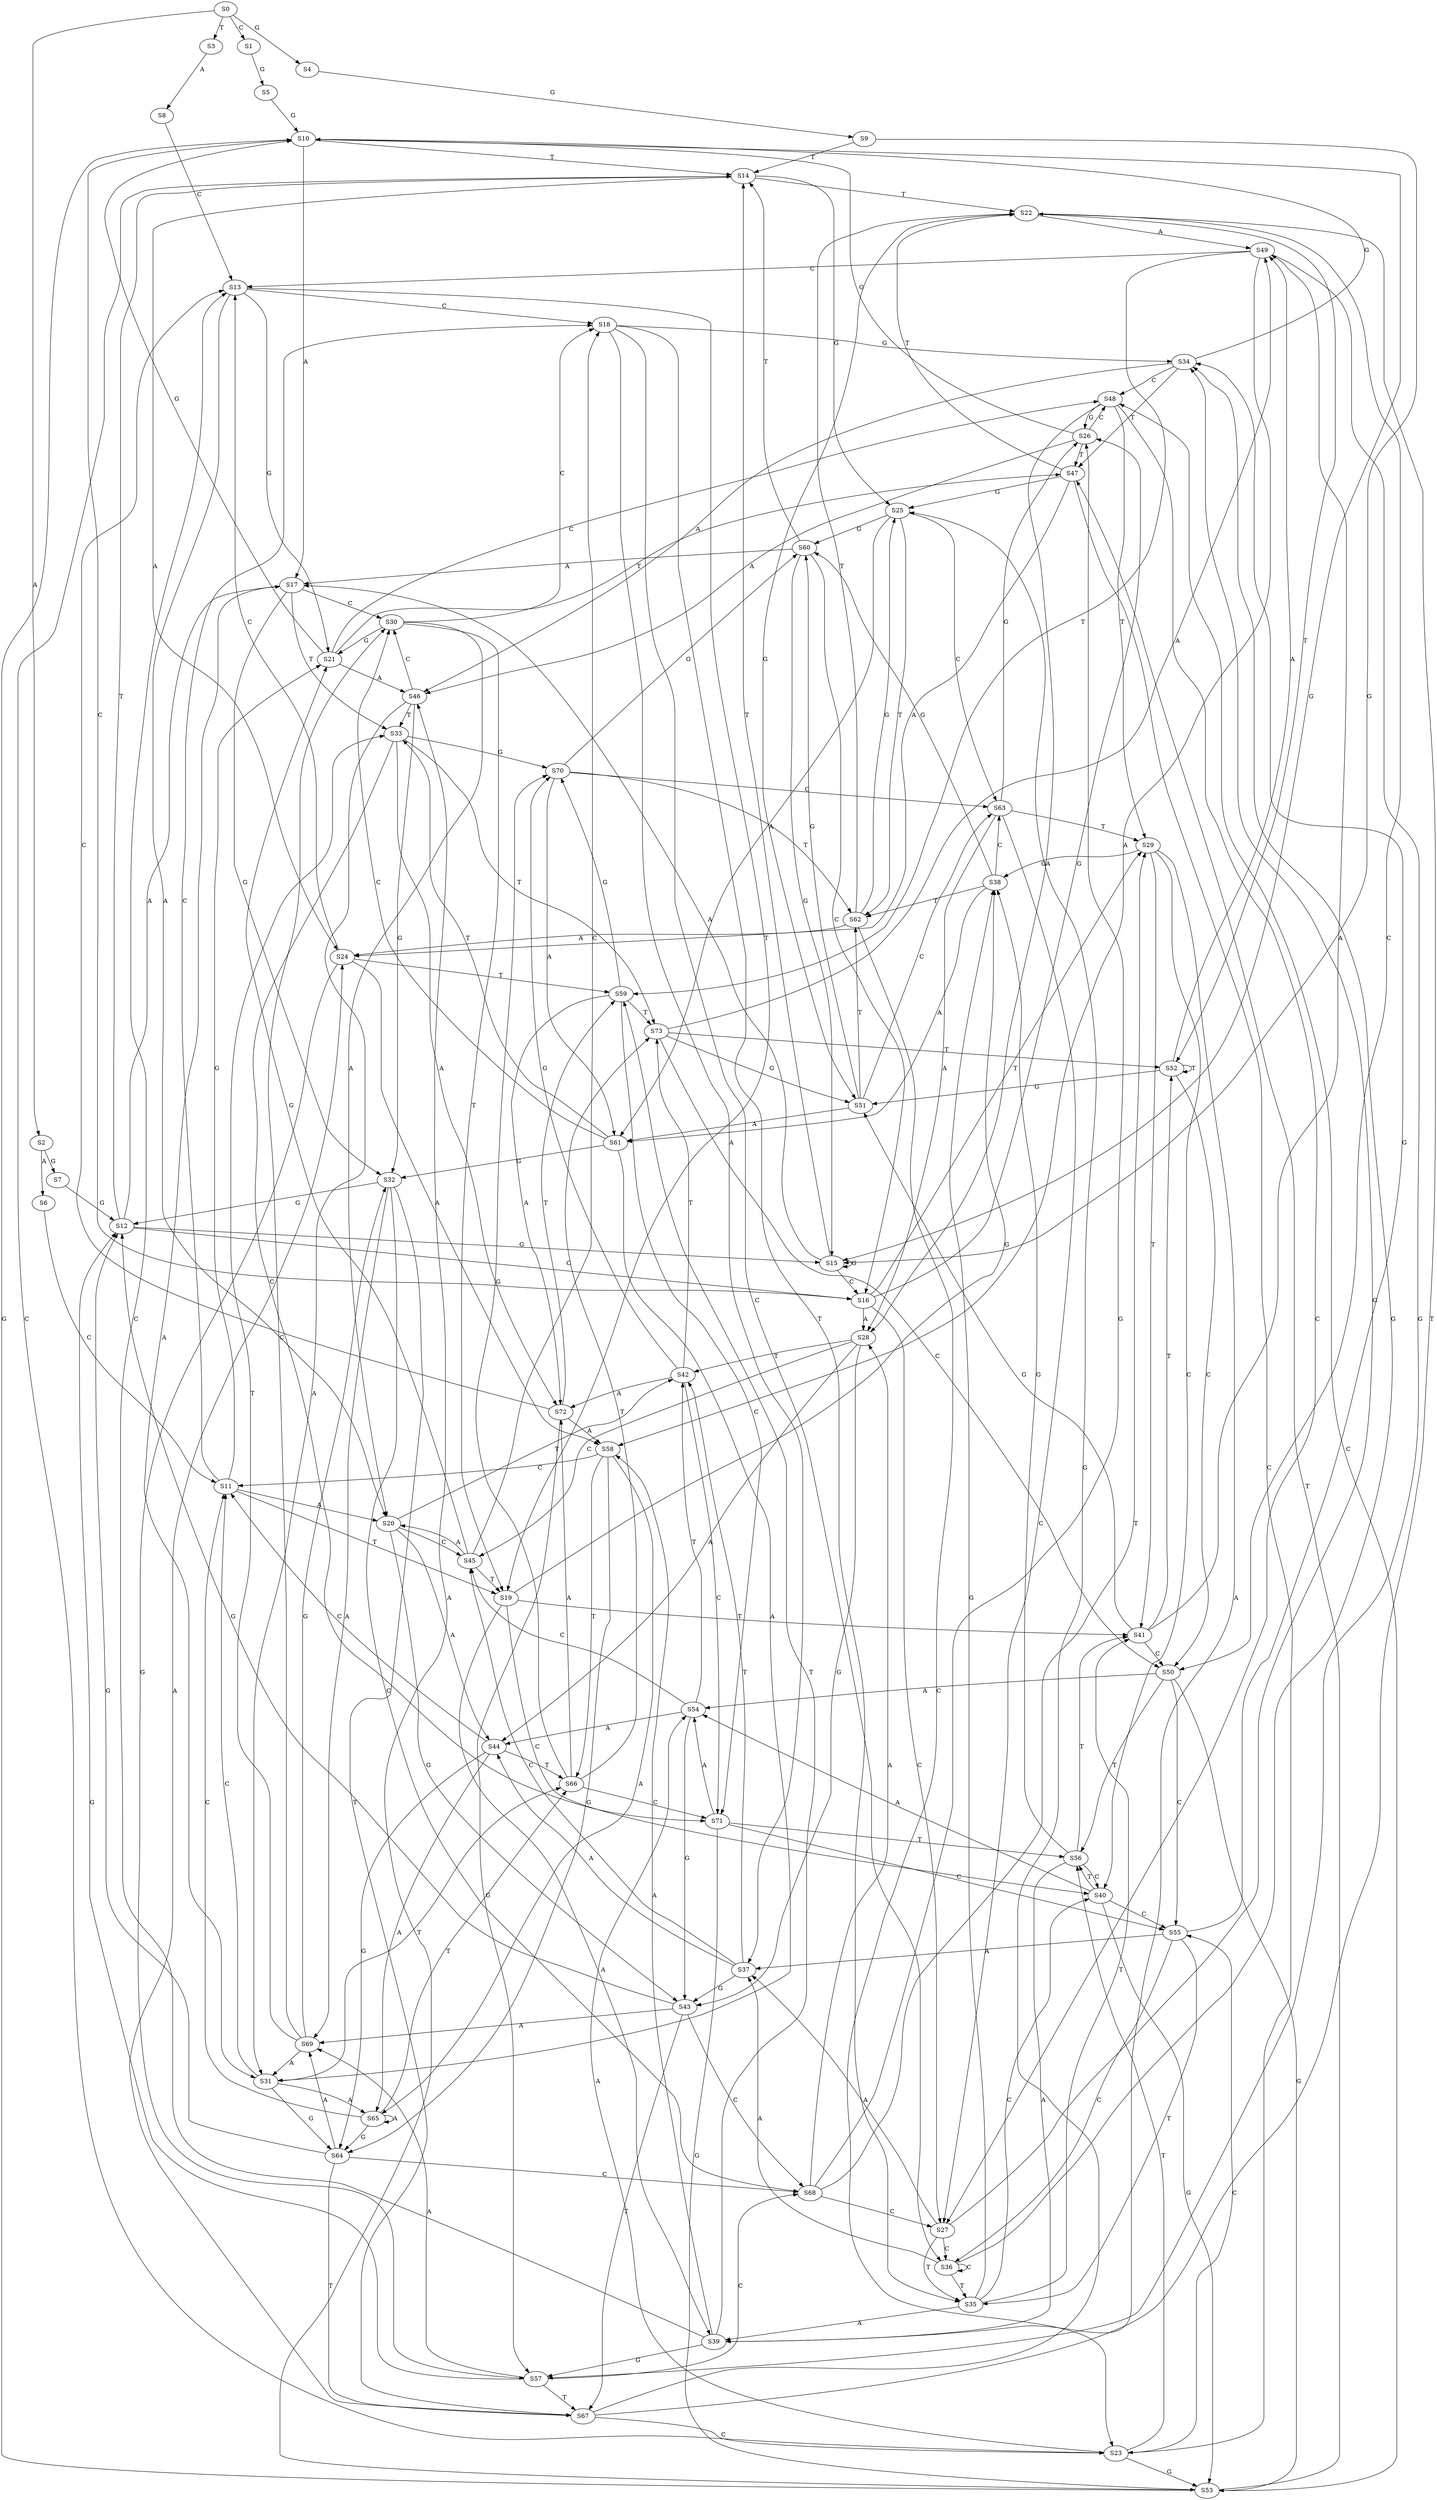 strict digraph  {
	S0 -> S1 [ label = C ];
	S0 -> S2 [ label = A ];
	S0 -> S3 [ label = T ];
	S0 -> S4 [ label = G ];
	S1 -> S5 [ label = G ];
	S2 -> S6 [ label = A ];
	S2 -> S7 [ label = G ];
	S3 -> S8 [ label = A ];
	S4 -> S9 [ label = G ];
	S5 -> S10 [ label = G ];
	S6 -> S11 [ label = C ];
	S7 -> S12 [ label = G ];
	S8 -> S13 [ label = C ];
	S9 -> S14 [ label = T ];
	S9 -> S15 [ label = G ];
	S10 -> S14 [ label = T ];
	S10 -> S16 [ label = C ];
	S10 -> S15 [ label = G ];
	S10 -> S17 [ label = A ];
	S11 -> S18 [ label = C ];
	S11 -> S19 [ label = T ];
	S11 -> S20 [ label = A ];
	S11 -> S21 [ label = G ];
	S12 -> S14 [ label = T ];
	S12 -> S15 [ label = G ];
	S12 -> S17 [ label = A ];
	S12 -> S16 [ label = C ];
	S13 -> S21 [ label = G ];
	S13 -> S18 [ label = C ];
	S13 -> S20 [ label = A ];
	S13 -> S19 [ label = T ];
	S14 -> S22 [ label = T ];
	S14 -> S23 [ label = C ];
	S14 -> S24 [ label = A ];
	S14 -> S25 [ label = G ];
	S15 -> S17 [ label = A ];
	S15 -> S14 [ label = T ];
	S15 -> S15 [ label = G ];
	S15 -> S16 [ label = C ];
	S16 -> S26 [ label = G ];
	S16 -> S27 [ label = C ];
	S16 -> S28 [ label = A ];
	S16 -> S29 [ label = T ];
	S17 -> S30 [ label = C ];
	S17 -> S31 [ label = A ];
	S17 -> S32 [ label = G ];
	S17 -> S33 [ label = T ];
	S18 -> S34 [ label = G ];
	S18 -> S35 [ label = T ];
	S18 -> S36 [ label = C ];
	S18 -> S37 [ label = A ];
	S19 -> S38 [ label = G ];
	S19 -> S39 [ label = A ];
	S19 -> S40 [ label = C ];
	S19 -> S41 [ label = T ];
	S20 -> S42 [ label = T ];
	S20 -> S43 [ label = G ];
	S20 -> S44 [ label = A ];
	S20 -> S45 [ label = C ];
	S21 -> S46 [ label = A ];
	S21 -> S10 [ label = G ];
	S21 -> S47 [ label = T ];
	S21 -> S48 [ label = C ];
	S22 -> S49 [ label = A ];
	S22 -> S50 [ label = C ];
	S22 -> S51 [ label = G ];
	S22 -> S52 [ label = T ];
	S23 -> S53 [ label = G ];
	S23 -> S54 [ label = A ];
	S23 -> S55 [ label = C ];
	S23 -> S56 [ label = T ];
	S24 -> S57 [ label = G ];
	S24 -> S13 [ label = C ];
	S24 -> S58 [ label = A ];
	S24 -> S59 [ label = T ];
	S25 -> S60 [ label = G ];
	S25 -> S61 [ label = A ];
	S25 -> S62 [ label = T ];
	S25 -> S63 [ label = C ];
	S26 -> S10 [ label = G ];
	S26 -> S46 [ label = A ];
	S26 -> S48 [ label = C ];
	S26 -> S47 [ label = T ];
	S27 -> S36 [ label = C ];
	S27 -> S37 [ label = A ];
	S27 -> S34 [ label = G ];
	S27 -> S35 [ label = T ];
	S28 -> S43 [ label = G ];
	S28 -> S42 [ label = T ];
	S28 -> S45 [ label = C ];
	S28 -> S44 [ label = A ];
	S29 -> S41 [ label = T ];
	S29 -> S39 [ label = A ];
	S29 -> S38 [ label = G ];
	S29 -> S40 [ label = C ];
	S30 -> S18 [ label = C ];
	S30 -> S21 [ label = G ];
	S30 -> S19 [ label = T ];
	S30 -> S20 [ label = A ];
	S31 -> S64 [ label = G ];
	S31 -> S65 [ label = A ];
	S31 -> S11 [ label = C ];
	S31 -> S66 [ label = T ];
	S32 -> S12 [ label = G ];
	S32 -> S67 [ label = T ];
	S32 -> S68 [ label = C ];
	S32 -> S69 [ label = A ];
	S33 -> S70 [ label = G ];
	S33 -> S71 [ label = C ];
	S33 -> S72 [ label = A ];
	S33 -> S73 [ label = T ];
	S34 -> S48 [ label = C ];
	S34 -> S47 [ label = T ];
	S34 -> S10 [ label = G ];
	S34 -> S46 [ label = A ];
	S35 -> S38 [ label = G ];
	S35 -> S41 [ label = T ];
	S35 -> S39 [ label = A ];
	S35 -> S40 [ label = C ];
	S36 -> S35 [ label = T ];
	S36 -> S34 [ label = G ];
	S36 -> S36 [ label = C ];
	S36 -> S37 [ label = A ];
	S37 -> S42 [ label = T ];
	S37 -> S45 [ label = C ];
	S37 -> S43 [ label = G ];
	S37 -> S44 [ label = A ];
	S38 -> S60 [ label = G ];
	S38 -> S63 [ label = C ];
	S38 -> S62 [ label = T ];
	S38 -> S61 [ label = A ];
	S39 -> S57 [ label = G ];
	S39 -> S13 [ label = C ];
	S39 -> S59 [ label = T ];
	S39 -> S58 [ label = A ];
	S40 -> S56 [ label = T ];
	S40 -> S53 [ label = G ];
	S40 -> S54 [ label = A ];
	S40 -> S55 [ label = C ];
	S41 -> S50 [ label = C ];
	S41 -> S51 [ label = G ];
	S41 -> S49 [ label = A ];
	S41 -> S52 [ label = T ];
	S42 -> S71 [ label = C ];
	S42 -> S70 [ label = G ];
	S42 -> S73 [ label = T ];
	S42 -> S72 [ label = A ];
	S43 -> S12 [ label = G ];
	S43 -> S69 [ label = A ];
	S43 -> S67 [ label = T ];
	S43 -> S68 [ label = C ];
	S44 -> S65 [ label = A ];
	S44 -> S64 [ label = G ];
	S44 -> S66 [ label = T ];
	S44 -> S11 [ label = C ];
	S45 -> S19 [ label = T ];
	S45 -> S18 [ label = C ];
	S45 -> S21 [ label = G ];
	S45 -> S20 [ label = A ];
	S46 -> S30 [ label = C ];
	S46 -> S31 [ label = A ];
	S46 -> S32 [ label = G ];
	S46 -> S33 [ label = T ];
	S47 -> S24 [ label = A ];
	S47 -> S25 [ label = G ];
	S47 -> S22 [ label = T ];
	S47 -> S23 [ label = C ];
	S48 -> S29 [ label = T ];
	S48 -> S26 [ label = G ];
	S48 -> S27 [ label = C ];
	S48 -> S28 [ label = A ];
	S49 -> S57 [ label = G ];
	S49 -> S13 [ label = C ];
	S49 -> S58 [ label = A ];
	S49 -> S59 [ label = T ];
	S50 -> S55 [ label = C ];
	S50 -> S54 [ label = A ];
	S50 -> S53 [ label = G ];
	S50 -> S56 [ label = T ];
	S51 -> S60 [ label = G ];
	S51 -> S63 [ label = C ];
	S51 -> S61 [ label = A ];
	S51 -> S62 [ label = T ];
	S52 -> S51 [ label = G ];
	S52 -> S52 [ label = T ];
	S52 -> S50 [ label = C ];
	S52 -> S49 [ label = A ];
	S53 -> S10 [ label = G ];
	S53 -> S48 [ label = C ];
	S53 -> S47 [ label = T ];
	S53 -> S46 [ label = A ];
	S54 -> S44 [ label = A ];
	S54 -> S43 [ label = G ];
	S54 -> S42 [ label = T ];
	S54 -> S45 [ label = C ];
	S55 -> S35 [ label = T ];
	S55 -> S36 [ label = C ];
	S55 -> S34 [ label = G ];
	S55 -> S37 [ label = A ];
	S56 -> S39 [ label = A ];
	S56 -> S40 [ label = C ];
	S56 -> S38 [ label = G ];
	S56 -> S41 [ label = T ];
	S57 -> S68 [ label = C ];
	S57 -> S67 [ label = T ];
	S57 -> S69 [ label = A ];
	S57 -> S12 [ label = G ];
	S58 -> S11 [ label = C ];
	S58 -> S65 [ label = A ];
	S58 -> S66 [ label = T ];
	S58 -> S64 [ label = G ];
	S59 -> S72 [ label = A ];
	S59 -> S70 [ label = G ];
	S59 -> S73 [ label = T ];
	S59 -> S71 [ label = C ];
	S60 -> S16 [ label = C ];
	S60 -> S17 [ label = A ];
	S60 -> S15 [ label = G ];
	S60 -> S14 [ label = T ];
	S61 -> S32 [ label = G ];
	S61 -> S31 [ label = A ];
	S61 -> S30 [ label = C ];
	S61 -> S33 [ label = T ];
	S62 -> S22 [ label = T ];
	S62 -> S23 [ label = C ];
	S62 -> S25 [ label = G ];
	S62 -> S24 [ label = A ];
	S63 -> S26 [ label = G ];
	S63 -> S29 [ label = T ];
	S63 -> S27 [ label = C ];
	S63 -> S28 [ label = A ];
	S64 -> S69 [ label = A ];
	S64 -> S12 [ label = G ];
	S64 -> S67 [ label = T ];
	S64 -> S68 [ label = C ];
	S65 -> S66 [ label = T ];
	S65 -> S64 [ label = G ];
	S65 -> S11 [ label = C ];
	S65 -> S65 [ label = A ];
	S66 -> S72 [ label = A ];
	S66 -> S70 [ label = G ];
	S66 -> S73 [ label = T ];
	S66 -> S71 [ label = C ];
	S67 -> S23 [ label = C ];
	S67 -> S24 [ label = A ];
	S67 -> S22 [ label = T ];
	S67 -> S25 [ label = G ];
	S68 -> S27 [ label = C ];
	S68 -> S28 [ label = A ];
	S68 -> S26 [ label = G ];
	S68 -> S29 [ label = T ];
	S69 -> S30 [ label = C ];
	S69 -> S32 [ label = G ];
	S69 -> S31 [ label = A ];
	S69 -> S33 [ label = T ];
	S70 -> S61 [ label = A ];
	S70 -> S62 [ label = T ];
	S70 -> S60 [ label = G ];
	S70 -> S63 [ label = C ];
	S71 -> S55 [ label = C ];
	S71 -> S56 [ label = T ];
	S71 -> S53 [ label = G ];
	S71 -> S54 [ label = A ];
	S72 -> S57 [ label = G ];
	S72 -> S58 [ label = A ];
	S72 -> S13 [ label = C ];
	S72 -> S59 [ label = T ];
	S73 -> S50 [ label = C ];
	S73 -> S49 [ label = A ];
	S73 -> S52 [ label = T ];
	S73 -> S51 [ label = G ];
}
